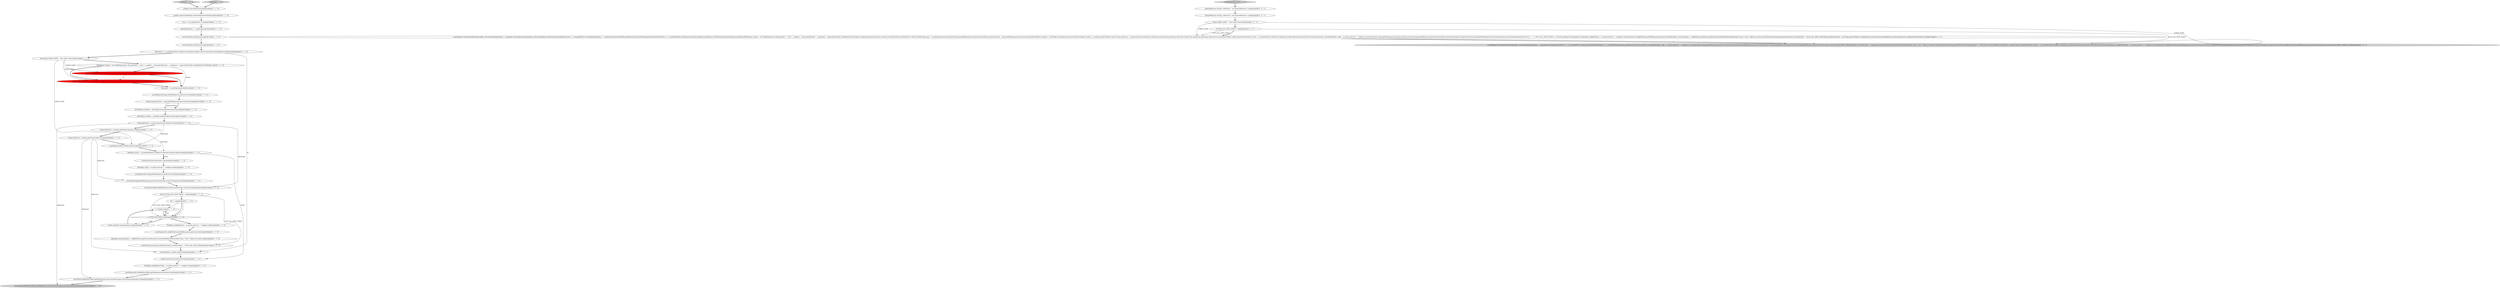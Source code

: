 digraph {
41 [style = filled, label = "request.setRequestParameters(Collections.singletonList(new NameValuePair(\"newTokenName\",TOKEN_NAME)))@@@12@@@['0', '1', '0']", fillcolor = red, shape = ellipse image = "AAA1AAABBB2BBB"];
6 [style = filled, label = "assertEquals(TOKEN_NAME,tokenName)@@@21@@@['1', '1', '0']", fillcolor = white, shape = ellipse image = "AAA0AAABBB1BBB"];
48 [style = filled, label = "rr.addStep(new Statement(){@Override public void evaluate(){JenkinsRule j = rr.jj.jenkins.setCrumbIssuer(null)j.jenkins.setSecurityRealm(j.createDummySecurityRealm())User u = User.getById(\"foo\",true)ApiTokenProperty t = u.getProperty()assertNotNull(t.getTokenStore())assertNotNull(t.getTokenStats())WebClient wc = j.createWebClient().withBasicCredentials(u.getId())wc.getOptions().setThrowExceptionOnFailingStatusCode(false)WebRequest request = new WebRequest(new URL(j.getURL() + \"user/\" + u.getId() + \"/descriptorByName/\" + .getName() + \"/generateNewToken\"),HttpMethod.POST)request.setRequestParameters(Arrays.asList(new NameValuePair(\"newTokenName\",TOKEN_NAME)))Page page = wc.getPage(request)assertEquals(200,page.getWebResponse().getStatusCode())String responseContent = page.getWebResponse().getContentAsString()JSONObject jsonObject = JSONObject.fromObject(responseContent)JSONObject jsonData = jsonObject.getJSONObject(\"data\")String tokenName = jsonData.getString(\"tokenName\")tokenValue.set(jsonData.getString(\"tokenValue\"))tokenUuid.set(jsonData.getString(\"tokenUuid\"))assertEquals(TOKEN_NAME,tokenName)WebClient restWc = j.createWebClient().withBasicCredentials(u.getId(),tokenValue.get())checkUserIsConnected(restWc,u.getId())HtmlPage config = wc.goTo(u.getUrl() + \"/configure\")assertEquals(200,config.getWebResponse().getStatusCode())assertThat(config.getWebResponse().getContentAsString(),containsString(tokenUuid.get()))assertThat(config.getWebResponse().getContentAsString(),containsString(tokenName))for (int i = 1 i < NUM_CALL_WITH_TOKEN i++){restWc.goToXml(\"whoAmI/api/xml\")}HtmlPage configWithStats = wc.goTo(u.getUrl() + \"/configure\")assertEquals(200,configWithStats.getWebResponse().getStatusCode())HtmlSpan useCounterSpan = configWithStats.getDocumentElement().getOneHtmlElementByAttribute(\"span\",\"class\",\"token-use-counter\")assertThat(useCounterSpan.getTextContent(),containsString(\"\" + NUM_CALL_WITH_TOKEN))File apiTokenStatsFile = new File(u.getUserFolder(),\"apiTokenStats.xml\")assertTrue(\"apiTokenStats.xml file should exist\",apiTokenStatsFile.exists())}})@@@7@@@['0', '0', '1']", fillcolor = white, shape = ellipse image = "AAA0AAABBB3BBB"];
8 [style = filled, label = "assertEquals(200,configWithStats.getWebResponse().getStatusCode())@@@35@@@['1', '1', '0']", fillcolor = white, shape = ellipse image = "AAA0AAABBB1BBB"];
26 [style = filled, label = "WebClient wc = j.createWebClient().withBasicCredentials(u.getId()).withThrowExceptionOnFailingStatusCode(false)@@@9@@@['1', '1', '0']", fillcolor = white, shape = ellipse image = "AAA0AAABBB1BBB"];
29 [style = filled, label = "HtmlPage configWithoutToken = wc.goTo(u.getUrl() + \"/configure\")@@@40@@@['1', '1', '0']", fillcolor = white, shape = ellipse image = "AAA0AAABBB1BBB"];
23 [style = filled, label = "String tokenValue = jsonData.getString(\"tokenValue\")@@@19@@@['1', '1', '0']", fillcolor = white, shape = ellipse image = "AAA0AAABBB1BBB"];
43 [style = filled, label = "AtomicReference<String> tokenUuid = new AtomicReference<>()@@@4@@@['0', '0', '1']", fillcolor = white, shape = ellipse image = "AAA0AAABBB3BBB"];
37 [style = filled, label = "checkUserIsConnected(restWc,u.getId())@@@23@@@['1', '1', '0']", fillcolor = white, shape = ellipse image = "AAA0AAABBB1BBB"];
7 [style = filled, label = "HtmlPage configWithStats = wc.goTo(u.getUrl() + \"/configure\")@@@34@@@['1', '1', '0']", fillcolor = white, shape = ellipse image = "AAA0AAABBB1BBB"];
25 [style = filled, label = "j.jenkins.setSecurityRealm(j.createDummySecurityRealm())@@@4@@@['1', '1', '0']", fillcolor = white, shape = ellipse image = "AAA0AAABBB1BBB"];
14 [style = filled, label = "request.setRequestParameters(Arrays.asList(new NameValuePair(\"newTokenName\",TOKEN_NAME)))@@@12@@@['1', '0', '0']", fillcolor = red, shape = ellipse image = "AAA1AAABBB1BBB"];
18 [style = filled, label = "JSONObject jsonData = jsonObject.getJSONObject(\"data\")@@@17@@@['1', '1', '0']", fillcolor = white, shape = ellipse image = "AAA0AAABBB1BBB"];
1 [style = filled, label = "assertThat(configWithoutToken.getWebResponse().getContentAsString(),not(containsString(tokenName)))@@@43@@@['1', '1', '0']", fillcolor = lightgray, shape = ellipse image = "AAA0AAABBB1BBB"];
2 [style = filled, label = "checkUserIsNotConnected(restWc)@@@39@@@['1', '1', '0']", fillcolor = white, shape = ellipse image = "AAA0AAABBB1BBB"];
9 [style = filled, label = "String responseContent = page.getWebResponse().getContentAsString()@@@15@@@['1', '1', '0']", fillcolor = white, shape = ellipse image = "AAA0AAABBB1BBB"];
15 [style = filled, label = "i++@@@31@@@['1', '1', '0']", fillcolor = white, shape = ellipse image = "AAA0AAABBB1BBB"];
19 [style = filled, label = "assertEquals(200,config.getWebResponse().getStatusCode())@@@25@@@['1', '1', '0']", fillcolor = white, shape = ellipse image = "AAA0AAABBB1BBB"];
38 [style = filled, label = "User u = User.getById(\"foo\",true)@@@5@@@['1', '1', '0']", fillcolor = white, shape = ellipse image = "AAA0AAABBB1BBB"];
35 [style = filled, label = "assertThat(useCounterSpan.getTextContent(),containsString(\"\" + NUM_CALL_WITH_TOKEN))@@@37@@@['1', '1', '0']", fillcolor = white, shape = ellipse image = "AAA0AAABBB1BBB"];
28 [style = filled, label = "JSONObject jsonObject = JSONObject.fromObject(responseContent)@@@16@@@['1', '1', '0']", fillcolor = white, shape = ellipse image = "AAA0AAABBB1BBB"];
46 [style = filled, label = "AtomicReference<String> tokenValue = new AtomicReference<>()@@@3@@@['0', '0', '1']", fillcolor = white, shape = ellipse image = "AAA0AAABBB3BBB"];
12 [style = filled, label = "String tokenUuid = jsonData.getString(\"tokenUuid\")@@@20@@@['1', '1', '0']", fillcolor = white, shape = ellipse image = "AAA0AAABBB1BBB"];
24 [style = filled, label = "HtmlSpan useCounterSpan = configWithStats.getDocumentElement().getOneHtmlElementByAttribute(\"span\",\"class\",\"token-use-counter\")@@@36@@@['1', '1', '0']", fillcolor = white, shape = ellipse image = "AAA0AAABBB1BBB"];
47 [style = filled, label = "int NUM_CALL_WITH_TOKEN = 5@@@6@@@['0', '0', '1']", fillcolor = white, shape = ellipse image = "AAA0AAABBB3BBB"];
44 [style = filled, label = "String TOKEN_NAME = \"New Token Name\"@@@5@@@['0', '0', '1']", fillcolor = white, shape = ellipse image = "AAA0AAABBB3BBB"];
31 [style = filled, label = "assertThat(configWithoutToken.getWebResponse().getContentAsString(),not(containsString(tokenUuid)))@@@42@@@['1', '1', '0']", fillcolor = white, shape = ellipse image = "AAA0AAABBB1BBB"];
5 [style = filled, label = "WebClient restWc = j.createWebClient().withBasicCredentials(u.getId(),tokenValue)@@@22@@@['1', '1', '0']", fillcolor = white, shape = ellipse image = "AAA0AAABBB1BBB"];
39 [style = filled, label = "revokeToken(wc,u.getId(),tokenUuid)@@@38@@@['1', '1', '0']", fillcolor = white, shape = ellipse image = "AAA0AAABBB1BBB"];
0 [style = filled, label = "assertEquals(200,configWithoutToken.getWebResponse().getStatusCode())@@@41@@@['1', '1', '0']", fillcolor = white, shape = ellipse image = "AAA0AAABBB1BBB"];
33 [style = filled, label = "WebRequest request = new WebRequest(new URL(j.getURL() + \"user/\" + u.getId() + \"/descriptorByName/\" + .getName() + \"/generateNewToken\"),HttpMethod.POST)@@@11@@@['1', '1', '0']", fillcolor = white, shape = ellipse image = "AAA0AAABBB1BBB"];
40 [style = filled, label = "final String TOKEN_NAME = \"New Token Name\"@@@10@@@['1', '1', '0']", fillcolor = white, shape = ellipse image = "AAA0AAABBB1BBB"];
21 [style = filled, label = "assertNotNull(t.getTokenStats())@@@8@@@['1', '1', '0']", fillcolor = white, shape = ellipse image = "AAA0AAABBB1BBB"];
20 [style = filled, label = "final int NUM_CALL_WITH_TOKEN = 5@@@28@@@['1', '1', '0']", fillcolor = white, shape = ellipse image = "AAA0AAABBB1BBB"];
49 [style = filled, label = "rr.addStep(new Statement(){@Override public void evaluate(){JenkinsRule j = rr.jj.jenkins.setCrumbIssuer(null)User u = User.getById(\"foo\",false)assertNotNull(u)WebClient wc = j.createWebClient().login(u.getId())checkUserIsConnected(wc,u.getId())HtmlPage config = wc.goTo(u.getUrl() + \"/configure\")assertEquals(200,config.getWebResponse().getStatusCode())assertThat(config.getWebResponse().getContentAsString(),containsString(tokenUuid.get()))assertThat(config.getWebResponse().getContentAsString(),containsString(TOKEN_NAME))HtmlSpan useCounterSpan = config.getDocumentElement().getOneHtmlElementByAttribute(\"span\",\"class\",\"token-use-counter\")assertThat(useCounterSpan.getTextContent(),containsString(\"\" + NUM_CALL_WITH_TOKEN))revokeToken(wc,u.getId(),tokenUuid.get())WebClient restWc = j.createWebClient().withBasicCredentials(u.getId(),tokenValue.get())checkUserIsNotConnected(restWc)HtmlPage configWithoutToken = wc.goTo(u.getUrl() + \"/configure\")assertEquals(200,configWithoutToken.getWebResponse().getStatusCode())assertThat(configWithoutToken.getWebResponse().getContentAsString(),not(containsString(tokenUuid.get())))assertThat(configWithoutToken.getWebResponse().getContentAsString(),not(containsString(TOKEN_NAME)))}})@@@49@@@['0', '0', '1']", fillcolor = lightgray, shape = ellipse image = "AAA0AAABBB3BBB"];
22 [style = filled, label = "assertThat(config.getWebResponse().getContentAsString(),containsString(tokenName))@@@27@@@['1', '1', '0']", fillcolor = white, shape = ellipse image = "AAA0AAABBB1BBB"];
10 [style = filled, label = "int i = 1@@@29@@@['1', '1', '0']", fillcolor = white, shape = ellipse image = "AAA0AAABBB1BBB"];
30 [style = filled, label = "String tokenName = jsonData.getString(\"tokenName\")@@@18@@@['1', '1', '0']", fillcolor = white, shape = ellipse image = "AAA0AAABBB1BBB"];
32 [style = filled, label = "roundtrip['1', '0', '0']", fillcolor = lightgray, shape = diamond image = "AAA0AAABBB1BBB"];
3 [style = filled, label = "i < NUM_CALL_WITH_TOKEN@@@30@@@['1', '1', '0']", fillcolor = white, shape = diamond image = "AAA0AAABBB1BBB"];
36 [style = filled, label = "HtmlPage config = wc.goTo(u.getUrl() + \"/configure\")@@@24@@@['1', '1', '0']", fillcolor = white, shape = ellipse image = "AAA0AAABBB1BBB"];
17 [style = filled, label = "j.jenkins.setCrumbIssuer(null)@@@3@@@['1', '1', '0']", fillcolor = white, shape = ellipse image = "AAA0AAABBB1BBB"];
13 [style = filled, label = "assertNotNull(t.getTokenStore())@@@7@@@['1', '1', '0']", fillcolor = white, shape = ellipse image = "AAA0AAABBB1BBB"];
11 [style = filled, label = "restWc.goToXml(\"whoAmI/api/xml\")@@@32@@@['1', '1', '0']", fillcolor = white, shape = ellipse image = "AAA0AAABBB1BBB"];
34 [style = filled, label = "ApiTokenProperty t = u.getProperty()@@@6@@@['1', '1', '0']", fillcolor = white, shape = ellipse image = "AAA0AAABBB1BBB"];
4 [style = filled, label = "assertEquals(200,page.getWebResponse().getStatusCode())@@@14@@@['1', '1', '0']", fillcolor = white, shape = ellipse image = "AAA0AAABBB1BBB"];
42 [style = filled, label = "roundtrip['0', '1', '0']", fillcolor = lightgray, shape = diamond image = "AAA0AAABBB2BBB"];
45 [style = filled, label = "roundtripWithRestart['0', '0', '1']", fillcolor = lightgray, shape = diamond image = "AAA0AAABBB3BBB"];
27 [style = filled, label = "Page page = wc.getPage(request)@@@13@@@['1', '1', '0']", fillcolor = white, shape = ellipse image = "AAA0AAABBB1BBB"];
16 [style = filled, label = "assertThat(config.getWebResponse().getContentAsString(),containsString(tokenUuid))@@@26@@@['1', '1', '0']", fillcolor = white, shape = ellipse image = "AAA0AAABBB1BBB"];
47->48 [style = solid, label="NUM_CALL_WITH_TOKEN"];
4->9 [style = bold, label=""];
17->25 [style = bold, label=""];
3->11 [style = dotted, label="true"];
33->14 [style = bold, label=""];
30->6 [style = solid, label="tokenName"];
40->14 [style = solid, label="TOKEN_NAME"];
48->49 [style = bold, label=""];
23->5 [style = solid, label="tokenValue"];
12->31 [style = solid, label="tokenUuid"];
28->18 [style = bold, label=""];
41->27 [style = bold, label=""];
30->1 [style = solid, label="tokenName"];
37->36 [style = bold, label=""];
12->39 [style = solid, label="tokenUuid"];
47->48 [style = bold, label=""];
33->27 [style = solid, label="request"];
46->43 [style = bold, label=""];
24->35 [style = bold, label=""];
44->49 [style = solid, label="TOKEN_NAME"];
42->17 [style = bold, label=""];
30->23 [style = bold, label=""];
34->13 [style = bold, label=""];
35->39 [style = bold, label=""];
3->11 [style = bold, label=""];
29->0 [style = bold, label=""];
26->39 [style = solid, label="wc"];
18->30 [style = bold, label=""];
5->2 [style = solid, label="restWc"];
10->3 [style = bold, label=""];
33->41 [style = bold, label=""];
26->40 [style = bold, label=""];
20->35 [style = solid, label="NUM_CALL_WITH_TOKEN"];
31->1 [style = bold, label=""];
40->41 [style = solid, label="TOKEN_NAME"];
16->22 [style = bold, label=""];
15->3 [style = bold, label=""];
12->6 [style = bold, label=""];
7->8 [style = bold, label=""];
12->16 [style = solid, label="tokenUuid"];
30->22 [style = solid, label="tokenName"];
11->15 [style = bold, label=""];
19->16 [style = bold, label=""];
20->10 [style = bold, label=""];
40->6 [style = solid, label="TOKEN_NAME"];
15->3 [style = solid, label="i"];
9->28 [style = bold, label=""];
21->26 [style = bold, label=""];
40->33 [style = bold, label=""];
27->4 [style = bold, label=""];
6->5 [style = bold, label=""];
20->3 [style = solid, label="NUM_CALL_WITH_TOKEN"];
22->20 [style = bold, label=""];
3->7 [style = bold, label=""];
0->31 [style = bold, label=""];
9->28 [style = solid, label="responseContent"];
10->15 [style = solid, label="i"];
47->49 [style = solid, label="NUM_CALL_WITH_TOKEN"];
39->2 [style = bold, label=""];
3->15 [style = dotted, label="true"];
38->34 [style = bold, label=""];
23->12 [style = bold, label=""];
14->27 [style = bold, label=""];
45->46 [style = bold, label=""];
13->21 [style = bold, label=""];
2->29 [style = bold, label=""];
43->44 [style = bold, label=""];
44->47 [style = bold, label=""];
5->37 [style = solid, label="restWc"];
32->17 [style = bold, label=""];
44->48 [style = solid, label="TOKEN_NAME"];
48->49 [style = solid, label="j"];
5->37 [style = bold, label=""];
10->3 [style = solid, label="i"];
36->19 [style = bold, label=""];
14->41 [style = dashed, label="0"];
25->38 [style = bold, label=""];
8->24 [style = bold, label=""];
}
